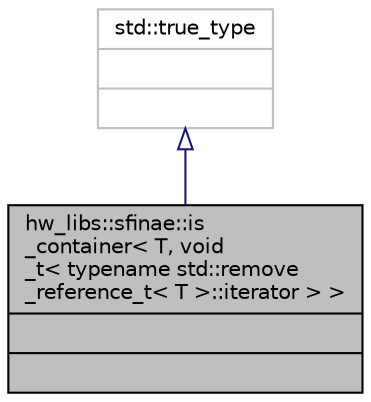 digraph "hw_libs::sfinae::is_container&lt; T, void_t&lt; typename std::remove_reference_t&lt; T &gt;::iterator &gt; &gt;"
{
 // INTERACTIVE_SVG=YES
  edge [fontname="Helvetica",fontsize="10",labelfontname="Helvetica",labelfontsize="10"];
  node [fontname="Helvetica",fontsize="10",shape=record];
  Node2 [label="{hw_libs::sfinae::is\l_container\< T, void\l_t\< typename std::remove\l_reference_t\< T \>::iterator \> \>\n||}",height=0.2,width=0.4,color="black", fillcolor="grey75", style="filled", fontcolor="black"];
  Node3 -> Node2 [dir="back",color="midnightblue",fontsize="10",style="solid",arrowtail="onormal",fontname="Helvetica"];
  Node3 [label="{std::true_type\n||}",height=0.2,width=0.4,color="grey75", fillcolor="white", style="filled"];
}
